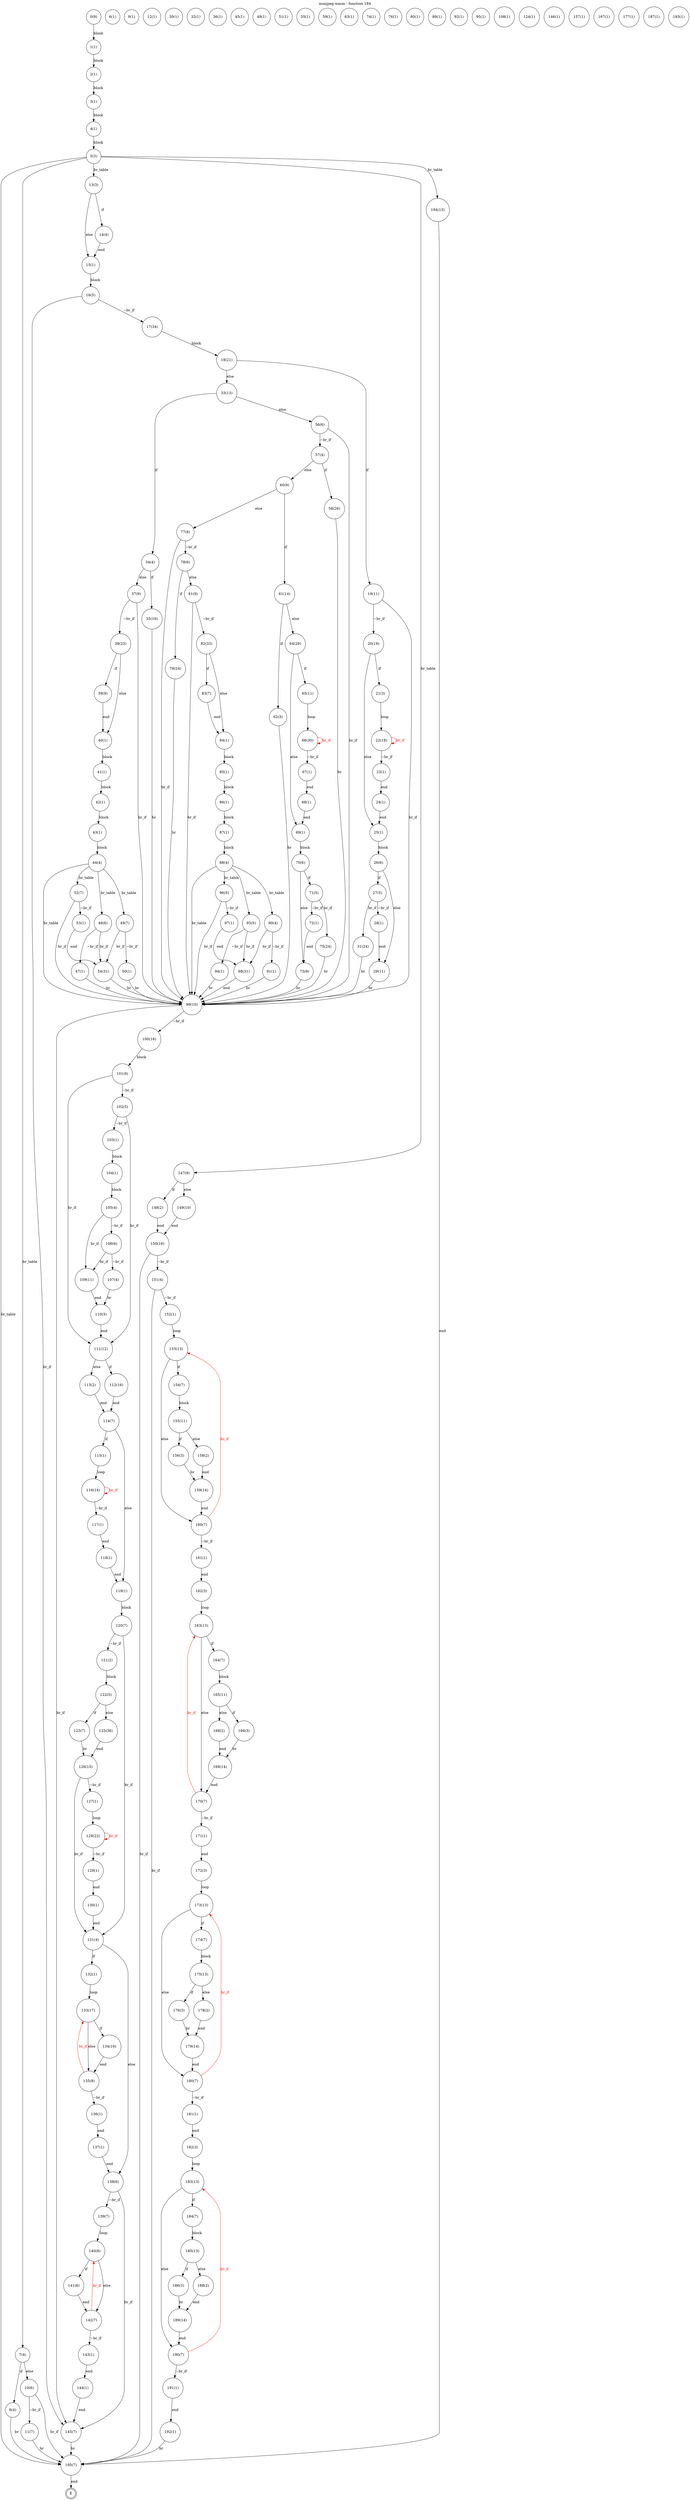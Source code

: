 digraph finite_state_machine {
    label = "mozjpeg.wasm - function 184"
    labelloc =  t
    labelfontsize = 16
    labelfontcolor = black
    labelfontname = "Helvetica"
    node [shape = doublecircle]; E ;
node [shape=circle, fontcolor=black, style="", label="0(9)"]0
node [shape=circle, fontcolor=black, style="", label="1(1)"]1
node [shape=circle, fontcolor=black, style="", label="2(1)"]2
node [shape=circle, fontcolor=black, style="", label="3(1)"]3
node [shape=circle, fontcolor=black, style="", label="4(1)"]4
node [shape=circle, fontcolor=black, style="", label="5(3)"]5
node [shape=circle, fontcolor=black, style="", label="6(1)"]6
node [shape=circle, fontcolor=black, style="", label="7(4)"]7
node [shape=circle, fontcolor=black, style="", label="8(4)"]8
node [shape=circle, fontcolor=black, style="", label="9(1)"]9
node [shape=circle, fontcolor=black, style="", label="10(6)"]10
node [shape=circle, fontcolor=black, style="", label="11(7)"]11
node [shape=circle, fontcolor=black, style="", label="12(1)"]12
node [shape=circle, fontcolor=black, style="", label="13(3)"]13
node [shape=circle, fontcolor=black, style="", label="14(4)"]14
node [shape=circle, fontcolor=black, style="", label="15(1)"]15
node [shape=circle, fontcolor=black, style="", label="16(5)"]16
node [shape=circle, fontcolor=black, style="", label="17(34)"]17
node [shape=circle, fontcolor=black, style="", label="18(21)"]18
node [shape=circle, fontcolor=black, style="", label="19(11)"]19
node [shape=circle, fontcolor=black, style="", label="20(19)"]20
node [shape=circle, fontcolor=black, style="", label="21(3)"]21
node [shape=circle, fontcolor=black, style="", label="22(18)"]22
node [shape=circle, fontcolor=black, style="", label="23(1)"]23
node [shape=circle, fontcolor=black, style="", label="24(1)"]24
node [shape=circle, fontcolor=black, style="", label="25(1)"]25
node [shape=circle, fontcolor=black, style="", label="26(6)"]26
node [shape=circle, fontcolor=black, style="", label="27(5)"]27
node [shape=circle, fontcolor=black, style="", label="28(1)"]28
node [shape=circle, fontcolor=black, style="", label="29(11)"]29
node [shape=circle, fontcolor=black, style="", label="30(1)"]30
node [shape=circle, fontcolor=black, style="", label="31(24)"]31
node [shape=circle, fontcolor=black, style="", label="32(1)"]32
node [shape=circle, fontcolor=black, style="", label="33(13)"]33
node [shape=circle, fontcolor=black, style="", label="34(4)"]34
node [shape=circle, fontcolor=black, style="", label="35(16)"]35
node [shape=circle, fontcolor=black, style="", label="36(1)"]36
node [shape=circle, fontcolor=black, style="", label="37(9)"]37
node [shape=circle, fontcolor=black, style="", label="38(23)"]38
node [shape=circle, fontcolor=black, style="", label="39(9)"]39
node [shape=circle, fontcolor=black, style="", label="40(1)"]40
node [shape=circle, fontcolor=black, style="", label="41(1)"]41
node [shape=circle, fontcolor=black, style="", label="42(1)"]42
node [shape=circle, fontcolor=black, style="", label="43(1)"]43
node [shape=circle, fontcolor=black, style="", label="44(4)"]44
node [shape=circle, fontcolor=black, style="", label="45(1)"]45
node [shape=circle, fontcolor=black, style="", label="46(6)"]46
node [shape=circle, fontcolor=black, style="", label="47(1)"]47
node [shape=circle, fontcolor=black, style="", label="48(1)"]48
node [shape=circle, fontcolor=black, style="", label="49(7)"]49
node [shape=circle, fontcolor=black, style="", label="50(1)"]50
node [shape=circle, fontcolor=black, style="", label="51(1)"]51
node [shape=circle, fontcolor=black, style="", label="52(7)"]52
node [shape=circle, fontcolor=black, style="", label="53(1)"]53
node [shape=circle, fontcolor=black, style="", label="54(31)"]54
node [shape=circle, fontcolor=black, style="", label="55(1)"]55
node [shape=circle, fontcolor=black, style="", label="56(6)"]56
node [shape=circle, fontcolor=black, style="", label="57(4)"]57
node [shape=circle, fontcolor=black, style="", label="58(26)"]58
node [shape=circle, fontcolor=black, style="", label="59(1)"]59
node [shape=circle, fontcolor=black, style="", label="60(9)"]60
node [shape=circle, fontcolor=black, style="", label="61(14)"]61
node [shape=circle, fontcolor=black, style="", label="62(3)"]62
node [shape=circle, fontcolor=black, style="", label="63(1)"]63
node [shape=circle, fontcolor=black, style="", label="64(29)"]64
node [shape=circle, fontcolor=black, style="", label="65(11)"]65
node [shape=circle, fontcolor=black, style="", label="66(30)"]66
node [shape=circle, fontcolor=black, style="", label="67(1)"]67
node [shape=circle, fontcolor=black, style="", label="68(1)"]68
node [shape=circle, fontcolor=black, style="", label="69(1)"]69
node [shape=circle, fontcolor=black, style="", label="70(6)"]70
node [shape=circle, fontcolor=black, style="", label="71(5)"]71
node [shape=circle, fontcolor=black, style="", label="72(1)"]72
node [shape=circle, fontcolor=black, style="", label="73(9)"]73
node [shape=circle, fontcolor=black, style="", label="74(1)"]74
node [shape=circle, fontcolor=black, style="", label="75(24)"]75
node [shape=circle, fontcolor=black, style="", label="76(1)"]76
node [shape=circle, fontcolor=black, style="", label="77(8)"]77
node [shape=circle, fontcolor=black, style="", label="78(6)"]78
node [shape=circle, fontcolor=black, style="", label="79(24)"]79
node [shape=circle, fontcolor=black, style="", label="80(1)"]80
node [shape=circle, fontcolor=black, style="", label="81(9)"]81
node [shape=circle, fontcolor=black, style="", label="82(33)"]82
node [shape=circle, fontcolor=black, style="", label="83(7)"]83
node [shape=circle, fontcolor=black, style="", label="84(1)"]84
node [shape=circle, fontcolor=black, style="", label="85(1)"]85
node [shape=circle, fontcolor=black, style="", label="86(1)"]86
node [shape=circle, fontcolor=black, style="", label="87(1)"]87
node [shape=circle, fontcolor=black, style="", label="88(4)"]88
node [shape=circle, fontcolor=black, style="", label="89(1)"]89
node [shape=circle, fontcolor=black, style="", label="90(4)"]90
node [shape=circle, fontcolor=black, style="", label="91(1)"]91
node [shape=circle, fontcolor=black, style="", label="92(1)"]92
node [shape=circle, fontcolor=black, style="", label="93(5)"]93
node [shape=circle, fontcolor=black, style="", label="94(1)"]94
node [shape=circle, fontcolor=black, style="", label="95(1)"]95
node [shape=circle, fontcolor=black, style="", label="96(5)"]96
node [shape=circle, fontcolor=black, style="", label="97(1)"]97
node [shape=circle, fontcolor=black, style="", label="98(31)"]98
node [shape=circle, fontcolor=black, style="", label="99(10)"]99
node [shape=circle, fontcolor=black, style="", label="100(16)"]100
node [shape=circle, fontcolor=black, style="", label="101(9)"]101
node [shape=circle, fontcolor=black, style="", label="102(5)"]102
node [shape=circle, fontcolor=black, style="", label="103(1)"]103
node [shape=circle, fontcolor=black, style="", label="104(1)"]104
node [shape=circle, fontcolor=black, style="", label="105(4)"]105
node [shape=circle, fontcolor=black, style="", label="106(6)"]106
node [shape=circle, fontcolor=black, style="", label="107(4)"]107
node [shape=circle, fontcolor=black, style="", label="108(1)"]108
node [shape=circle, fontcolor=black, style="", label="109(11)"]109
node [shape=circle, fontcolor=black, style="", label="110(3)"]110
node [shape=circle, fontcolor=black, style="", label="111(12)"]111
node [shape=circle, fontcolor=black, style="", label="112(16)"]112
node [shape=circle, fontcolor=black, style="", label="113(2)"]113
node [shape=circle, fontcolor=black, style="", label="114(7)"]114
node [shape=circle, fontcolor=black, style="", label="115(1)"]115
node [shape=circle, fontcolor=black, style="", label="116(14)"]116
node [shape=circle, fontcolor=black, style="", label="117(1)"]117
node [shape=circle, fontcolor=black, style="", label="118(1)"]118
node [shape=circle, fontcolor=black, style="", label="119(1)"]119
node [shape=circle, fontcolor=black, style="", label="120(7)"]120
node [shape=circle, fontcolor=black, style="", label="121(2)"]121
node [shape=circle, fontcolor=black, style="", label="122(5)"]122
node [shape=circle, fontcolor=black, style="", label="123(7)"]123
node [shape=circle, fontcolor=black, style="", label="124(1)"]124
node [shape=circle, fontcolor=black, style="", label="125(36)"]125
node [shape=circle, fontcolor=black, style="", label="126(15)"]126
node [shape=circle, fontcolor=black, style="", label="127(1)"]127
node [shape=circle, fontcolor=black, style="", label="128(22)"]128
node [shape=circle, fontcolor=black, style="", label="129(1)"]129
node [shape=circle, fontcolor=black, style="", label="130(1)"]130
node [shape=circle, fontcolor=black, style="", label="131(4)"]131
node [shape=circle, fontcolor=black, style="", label="132(1)"]132
node [shape=circle, fontcolor=black, style="", label="133(17)"]133
node [shape=circle, fontcolor=black, style="", label="134(16)"]134
node [shape=circle, fontcolor=black, style="", label="135(8)"]135
node [shape=circle, fontcolor=black, style="", label="136(1)"]136
node [shape=circle, fontcolor=black, style="", label="137(1)"]137
node [shape=circle, fontcolor=black, style="", label="138(6)"]138
node [shape=circle, fontcolor=black, style="", label="139(7)"]139
node [shape=circle, fontcolor=black, style="", label="140(8)"]140
node [shape=circle, fontcolor=black, style="", label="141(6)"]141
node [shape=circle, fontcolor=black, style="", label="142(7)"]142
node [shape=circle, fontcolor=black, style="", label="143(1)"]143
node [shape=circle, fontcolor=black, style="", label="144(1)"]144
node [shape=circle, fontcolor=black, style="", label="145(7)"]145
node [shape=circle, fontcolor=black, style="", label="146(1)"]146
node [shape=circle, fontcolor=black, style="", label="147(9)"]147
node [shape=circle, fontcolor=black, style="", label="148(2)"]148
node [shape=circle, fontcolor=black, style="", label="149(10)"]149
node [shape=circle, fontcolor=black, style="", label="150(16)"]150
node [shape=circle, fontcolor=black, style="", label="151(4)"]151
node [shape=circle, fontcolor=black, style="", label="152(1)"]152
node [shape=circle, fontcolor=black, style="", label="153(13)"]153
node [shape=circle, fontcolor=black, style="", label="154(7)"]154
node [shape=circle, fontcolor=black, style="", label="155(11)"]155
node [shape=circle, fontcolor=black, style="", label="156(3)"]156
node [shape=circle, fontcolor=black, style="", label="157(1)"]157
node [shape=circle, fontcolor=black, style="", label="158(2)"]158
node [shape=circle, fontcolor=black, style="", label="159(14)"]159
node [shape=circle, fontcolor=black, style="", label="160(7)"]160
node [shape=circle, fontcolor=black, style="", label="161(1)"]161
node [shape=circle, fontcolor=black, style="", label="162(3)"]162
node [shape=circle, fontcolor=black, style="", label="163(13)"]163
node [shape=circle, fontcolor=black, style="", label="164(7)"]164
node [shape=circle, fontcolor=black, style="", label="165(11)"]165
node [shape=circle, fontcolor=black, style="", label="166(3)"]166
node [shape=circle, fontcolor=black, style="", label="167(1)"]167
node [shape=circle, fontcolor=black, style="", label="168(2)"]168
node [shape=circle, fontcolor=black, style="", label="169(14)"]169
node [shape=circle, fontcolor=black, style="", label="170(7)"]170
node [shape=circle, fontcolor=black, style="", label="171(1)"]171
node [shape=circle, fontcolor=black, style="", label="172(3)"]172
node [shape=circle, fontcolor=black, style="", label="173(13)"]173
node [shape=circle, fontcolor=black, style="", label="174(7)"]174
node [shape=circle, fontcolor=black, style="", label="175(13)"]175
node [shape=circle, fontcolor=black, style="", label="176(3)"]176
node [shape=circle, fontcolor=black, style="", label="177(1)"]177
node [shape=circle, fontcolor=black, style="", label="178(2)"]178
node [shape=circle, fontcolor=black, style="", label="179(14)"]179
node [shape=circle, fontcolor=black, style="", label="180(7)"]180
node [shape=circle, fontcolor=black, style="", label="181(1)"]181
node [shape=circle, fontcolor=black, style="", label="182(3)"]182
node [shape=circle, fontcolor=black, style="", label="183(13)"]183
node [shape=circle, fontcolor=black, style="", label="184(7)"]184
node [shape=circle, fontcolor=black, style="", label="185(13)"]185
node [shape=circle, fontcolor=black, style="", label="186(3)"]186
node [shape=circle, fontcolor=black, style="", label="187(1)"]187
node [shape=circle, fontcolor=black, style="", label="188(2)"]188
node [shape=circle, fontcolor=black, style="", label="189(14)"]189
node [shape=circle, fontcolor=black, style="", label="190(7)"]190
node [shape=circle, fontcolor=black, style="", label="191(1)"]191
node [shape=circle, fontcolor=black, style="", label="192(1)"]192
node [shape=circle, fontcolor=black, style="", label="193(1)"]193
node [shape=circle, fontcolor=black, style="", label="194(13)"]194
node [shape=circle, fontcolor=black, style="", label="195(7)"]195
node [shape=circle, fontcolor=black, style="", label="E"]E
    0 -> 1[label="block"];
    1 -> 2[label="block"];
    2 -> 3[label="block"];
    3 -> 4[label="block"];
    4 -> 5[label="block"];
    5 -> 7[label="br_table"];
    5 -> 194[label="br_table"];
    5 -> 13[label="br_table"];
    5 -> 147[label="br_table"];
    5 -> 195[label="br_table"];
    7 -> 8[label="if"];
    7 -> 10[label="else"];
    8 -> 195[label="br"];
    10 -> 11[label="~br_if"];
    10 -> 195[label="br_if"];
    11 -> 195[label="br"];
    13 -> 14[label="if"];
    13 -> 15[label="else"];
    14 -> 15[label="end"];
    15 -> 16[label="block"];
    16 -> 17[label="~br_if"];
    16 -> 145[label="br_if"];
    17 -> 18[label="block"];
    18 -> 19[label="if"];
    18 -> 33[label="else"];
    19 -> 20[label="~br_if"];
    19 -> 99[label="br_if"];
    20 -> 21[label="if"];
    20 -> 25[label="else"];
    21 -> 22[label="loop"];
    22 -> 23[label="~br_if"];
    22 -> 22[color="red" fontcolor="red" label="br_if"];
    23 -> 24[label="end"];
    24 -> 25[label="end"];
    25 -> 26[label="block"];
    26 -> 27[label="if"];
    26 -> 29[label="else"];
    27 -> 28[label="~br_if"];
    27 -> 31[label="br_if"];
    28 -> 29[label="end"];
    29 -> 99[label="br"];
    31 -> 99[label="br"];
    33 -> 34[label="if"];
    33 -> 56[label="else"];
    34 -> 35[label="if"];
    34 -> 37[label="else"];
    35 -> 99[label="br"];
    37 -> 38[label="~br_if"];
    37 -> 99[label="br_if"];
    38 -> 39[label="if"];
    38 -> 40[label="else"];
    39 -> 40[label="end"];
    40 -> 41[label="block"];
    41 -> 42[label="block"];
    42 -> 43[label="block"];
    43 -> 44[label="block"];
    44 -> 46[label="br_table"];
    44 -> 49[label="br_table"];
    44 -> 52[label="br_table"];
    44 -> 99[label="br_table"];
    46 -> 47[label="~br_if"];
    46 -> 54[label="br_if"];
    47 -> 99[label="br"];
    49 -> 50[label="~br_if"];
    49 -> 54[label="br_if"];
    50 -> 99[label="br"];
    52 -> 53[label="~br_if"];
    52 -> 99[label="br_if"];
    53 -> 54[label="end"];
    54 -> 99[label="br"];
    56 -> 57[label="~br_if"];
    56 -> 99[label="br_if"];
    57 -> 58[label="if"];
    57 -> 60[label="else"];
    58 -> 99[label="br"];
    60 -> 61[label="if"];
    60 -> 77[label="else"];
    61 -> 62[label="if"];
    61 -> 64[label="else"];
    62 -> 99[label="br"];
    64 -> 65[label="if"];
    64 -> 69[label="else"];
    65 -> 66[label="loop"];
    66 -> 67[label="~br_if"];
    66 -> 66[color="red" fontcolor="red" label="br_if"];
    67 -> 68[label="end"];
    68 -> 69[label="end"];
    69 -> 70[label="block"];
    70 -> 71[label="if"];
    70 -> 73[label="else"];
    71 -> 72[label="~br_if"];
    71 -> 75[label="br_if"];
    72 -> 73[label="end"];
    73 -> 99[label="br"];
    75 -> 99[label="br"];
    77 -> 78[label="~br_if"];
    77 -> 99[label="br_if"];
    78 -> 79[label="if"];
    78 -> 81[label="else"];
    79 -> 99[label="br"];
    81 -> 82[label="~br_if"];
    81 -> 99[label="br_if"];
    82 -> 83[label="if"];
    82 -> 84[label="else"];
    83 -> 84[label="end"];
    84 -> 85[label="block"];
    85 -> 86[label="block"];
    86 -> 87[label="block"];
    87 -> 88[label="block"];
    88 -> 90[label="br_table"];
    88 -> 93[label="br_table"];
    88 -> 96[label="br_table"];
    88 -> 99[label="br_table"];
    90 -> 91[label="~br_if"];
    90 -> 98[label="br_if"];
    91 -> 99[label="br"];
    93 -> 94[label="~br_if"];
    93 -> 98[label="br_if"];
    94 -> 99[label="br"];
    96 -> 97[label="~br_if"];
    96 -> 99[label="br_if"];
    97 -> 98[label="end"];
    98 -> 99[label="end"];
    99 -> 100[label="~br_if"];
    99 -> 145[label="br_if"];
    100 -> 101[label="block"];
    101 -> 102[label="~br_if"];
    101 -> 111[label="br_if"];
    102 -> 103[label="~br_if"];
    102 -> 111[label="br_if"];
    103 -> 104[label="block"];
    104 -> 105[label="block"];
    105 -> 106[label="~br_if"];
    105 -> 109[label="br_if"];
    106 -> 107[label="~br_if"];
    106 -> 109[label="br_if"];
    107 -> 110[label="br"];
    109 -> 110[label="end"];
    110 -> 111[label="end"];
    111 -> 112[label="if"];
    111 -> 113[label="else"];
    112 -> 114[label="end"];
    113 -> 114[label="end"];
    114 -> 115[label="if"];
    114 -> 119[label="else"];
    115 -> 116[label="loop"];
    116 -> 117[label="~br_if"];
    116 -> 116[color="red" fontcolor="red" label="br_if"];
    117 -> 118[label="end"];
    118 -> 119[label="end"];
    119 -> 120[label="block"];
    120 -> 121[label="~br_if"];
    120 -> 131[label="br_if"];
    121 -> 122[label="block"];
    122 -> 123[label="if"];
    122 -> 125[label="else"];
    123 -> 126[label="br"];
    125 -> 126[label="end"];
    126 -> 127[label="~br_if"];
    126 -> 131[label="br_if"];
    127 -> 128[label="loop"];
    128 -> 129[label="~br_if"];
    128 -> 128[color="red" fontcolor="red" label="br_if"];
    129 -> 130[label="end"];
    130 -> 131[label="end"];
    131 -> 132[label="if"];
    131 -> 138[label="else"];
    132 -> 133[label="loop"];
    133 -> 134[label="if"];
    133 -> 135[label="else"];
    134 -> 135[label="end"];
    135 -> 136[label="~br_if"];
    135 -> 133[color="red" fontcolor="red" label="br_if"];
    136 -> 137[label="end"];
    137 -> 138[label="end"];
    138 -> 139[label="~br_if"];
    138 -> 145[label="br_if"];
    139 -> 140[label="loop"];
    140 -> 141[label="if"];
    140 -> 142[label="else"];
    141 -> 142[label="end"];
    142 -> 143[label="~br_if"];
    142 -> 140[color="red" fontcolor="red" label="br_if"];
    143 -> 144[label="end"];
    144 -> 145[label="end"];
    145 -> 195[label="br"];
    147 -> 148[label="if"];
    147 -> 149[label="else"];
    148 -> 150[label="end"];
    149 -> 150[label="end"];
    150 -> 151[label="~br_if"];
    150 -> 195[label="br_if"];
    151 -> 152[label="~br_if"];
    151 -> 195[label="br_if"];
    152 -> 153[label="loop"];
    153 -> 154[label="if"];
    153 -> 160[label="else"];
    154 -> 155[label="block"];
    155 -> 156[label="if"];
    155 -> 158[label="else"];
    156 -> 159[label="br"];
    158 -> 159[label="end"];
    159 -> 160[label="end"];
    160 -> 161[label="~br_if"];
    160 -> 153[color="red" fontcolor="red" label="br_if"];
    161 -> 162[label="end"];
    162 -> 163[label="loop"];
    163 -> 164[label="if"];
    163 -> 170[label="else"];
    164 -> 165[label="block"];
    165 -> 166[label="if"];
    165 -> 168[label="else"];
    166 -> 169[label="br"];
    168 -> 169[label="end"];
    169 -> 170[label="end"];
    170 -> 171[label="~br_if"];
    170 -> 163[color="red" fontcolor="red" label="br_if"];
    171 -> 172[label="end"];
    172 -> 173[label="loop"];
    173 -> 174[label="if"];
    173 -> 180[label="else"];
    174 -> 175[label="block"];
    175 -> 176[label="if"];
    175 -> 178[label="else"];
    176 -> 179[label="br"];
    178 -> 179[label="end"];
    179 -> 180[label="end"];
    180 -> 181[label="~br_if"];
    180 -> 173[color="red" fontcolor="red" label="br_if"];
    181 -> 182[label="end"];
    182 -> 183[label="loop"];
    183 -> 184[label="if"];
    183 -> 190[label="else"];
    184 -> 185[label="block"];
    185 -> 186[label="if"];
    185 -> 188[label="else"];
    186 -> 189[label="br"];
    188 -> 189[label="end"];
    189 -> 190[label="end"];
    190 -> 191[label="~br_if"];
    190 -> 183[color="red" fontcolor="red" label="br_if"];
    191 -> 192[label="end"];
    192 -> 195[label="br"];
    194 -> 195[label="end"];
    195 -> E[label="end"];
}
